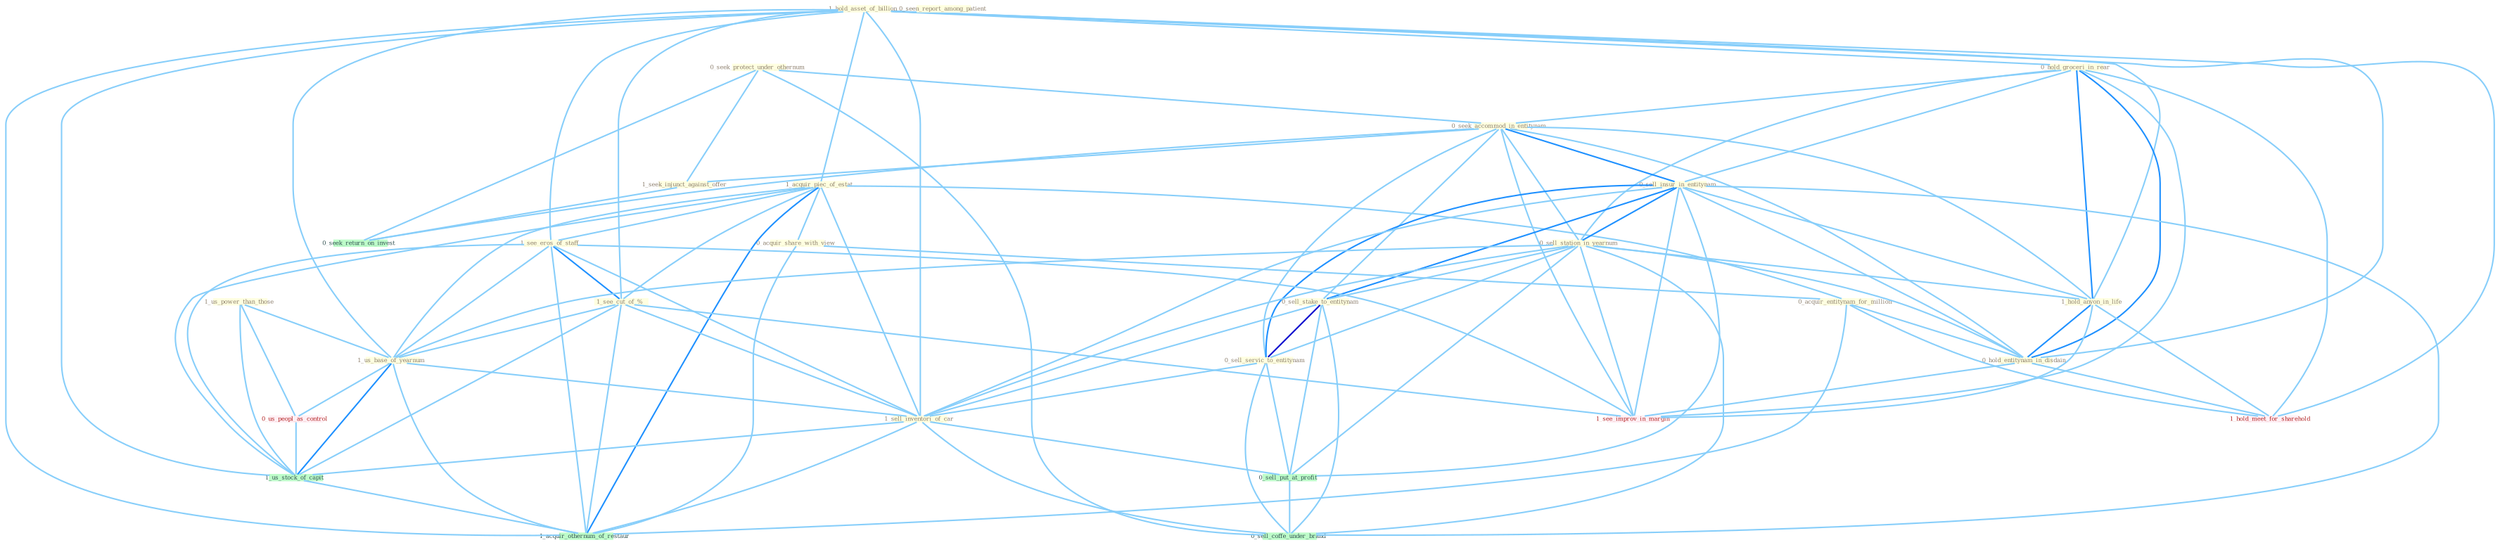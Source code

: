 Graph G{ 
    node
    [shape=polygon,style=filled,width=.5,height=.06,color="#BDFCC9",fixedsize=true,fontsize=4,
    fontcolor="#2f4f4f"];
    {node
    [color="#ffffe0", fontcolor="#8b7d6b"] "0_seek_protect_under_othernum " "1_hold_asset_of_billion " "1_acquir_piec_of_estat " "0_hold_groceri_in_rear " "0_seek_accommod_in_entitynam " "0_sell_insur_in_entitynam " "0_seen_report_among_patient " "1_see_eros_of_staff " "0_sell_station_in_yearnum " "1_seek_injunct_against_offer " "0_sell_stake_to_entitynam " "0_acquir_share_with_view " "0_sell_servic_to_entitynam " "0_acquir_entitynam_for_million " "1_hold_anyon_in_life " "1_us_power_than_those " "1_see_cut_of_% " "1_us_base_of_yearnum " "1_sell_inventori_of_car " "0_hold_entitynam_in_disdain "}
{node [color="#fff0f5", fontcolor="#b22222"] "0_us_peopl_as_control " "1_see_improv_in_margin " "1_hold_meet_for_sharehold "}
edge [color="#B0E2FF"];

	"0_seek_protect_under_othernum " -- "0_seek_accommod_in_entitynam " [w="1", color="#87cefa" ];
	"0_seek_protect_under_othernum " -- "1_seek_injunct_against_offer " [w="1", color="#87cefa" ];
	"0_seek_protect_under_othernum " -- "0_seek_return_on_invest " [w="1", color="#87cefa" ];
	"0_seek_protect_under_othernum " -- "0_sell_coffe_under_brand " [w="1", color="#87cefa" ];
	"1_hold_asset_of_billion " -- "1_acquir_piec_of_estat " [w="1", color="#87cefa" ];
	"1_hold_asset_of_billion " -- "0_hold_groceri_in_rear " [w="1", color="#87cefa" ];
	"1_hold_asset_of_billion " -- "1_see_eros_of_staff " [w="1", color="#87cefa" ];
	"1_hold_asset_of_billion " -- "1_hold_anyon_in_life " [w="1", color="#87cefa" ];
	"1_hold_asset_of_billion " -- "1_see_cut_of_% " [w="1", color="#87cefa" ];
	"1_hold_asset_of_billion " -- "1_us_base_of_yearnum " [w="1", color="#87cefa" ];
	"1_hold_asset_of_billion " -- "1_sell_inventori_of_car " [w="1", color="#87cefa" ];
	"1_hold_asset_of_billion " -- "0_hold_entitynam_in_disdain " [w="1", color="#87cefa" ];
	"1_hold_asset_of_billion " -- "1_us_stock_of_capit " [w="1", color="#87cefa" ];
	"1_hold_asset_of_billion " -- "1_hold_meet_for_sharehold " [w="1", color="#87cefa" ];
	"1_hold_asset_of_billion " -- "1_acquir_othernum_of_restaur " [w="1", color="#87cefa" ];
	"1_acquir_piec_of_estat " -- "1_see_eros_of_staff " [w="1", color="#87cefa" ];
	"1_acquir_piec_of_estat " -- "0_acquir_share_with_view " [w="1", color="#87cefa" ];
	"1_acquir_piec_of_estat " -- "0_acquir_entitynam_for_million " [w="1", color="#87cefa" ];
	"1_acquir_piec_of_estat " -- "1_see_cut_of_% " [w="1", color="#87cefa" ];
	"1_acquir_piec_of_estat " -- "1_us_base_of_yearnum " [w="1", color="#87cefa" ];
	"1_acquir_piec_of_estat " -- "1_sell_inventori_of_car " [w="1", color="#87cefa" ];
	"1_acquir_piec_of_estat " -- "1_us_stock_of_capit " [w="1", color="#87cefa" ];
	"1_acquir_piec_of_estat " -- "1_acquir_othernum_of_restaur " [w="2", color="#1e90ff" , len=0.8];
	"0_hold_groceri_in_rear " -- "0_seek_accommod_in_entitynam " [w="1", color="#87cefa" ];
	"0_hold_groceri_in_rear " -- "0_sell_insur_in_entitynam " [w="1", color="#87cefa" ];
	"0_hold_groceri_in_rear " -- "0_sell_station_in_yearnum " [w="1", color="#87cefa" ];
	"0_hold_groceri_in_rear " -- "1_hold_anyon_in_life " [w="2", color="#1e90ff" , len=0.8];
	"0_hold_groceri_in_rear " -- "0_hold_entitynam_in_disdain " [w="2", color="#1e90ff" , len=0.8];
	"0_hold_groceri_in_rear " -- "1_see_improv_in_margin " [w="1", color="#87cefa" ];
	"0_hold_groceri_in_rear " -- "1_hold_meet_for_sharehold " [w="1", color="#87cefa" ];
	"0_seek_accommod_in_entitynam " -- "0_sell_insur_in_entitynam " [w="2", color="#1e90ff" , len=0.8];
	"0_seek_accommod_in_entitynam " -- "0_sell_station_in_yearnum " [w="1", color="#87cefa" ];
	"0_seek_accommod_in_entitynam " -- "1_seek_injunct_against_offer " [w="1", color="#87cefa" ];
	"0_seek_accommod_in_entitynam " -- "0_sell_stake_to_entitynam " [w="1", color="#87cefa" ];
	"0_seek_accommod_in_entitynam " -- "0_sell_servic_to_entitynam " [w="1", color="#87cefa" ];
	"0_seek_accommod_in_entitynam " -- "1_hold_anyon_in_life " [w="1", color="#87cefa" ];
	"0_seek_accommod_in_entitynam " -- "0_hold_entitynam_in_disdain " [w="1", color="#87cefa" ];
	"0_seek_accommod_in_entitynam " -- "0_seek_return_on_invest " [w="1", color="#87cefa" ];
	"0_seek_accommod_in_entitynam " -- "1_see_improv_in_margin " [w="1", color="#87cefa" ];
	"0_sell_insur_in_entitynam " -- "0_sell_station_in_yearnum " [w="2", color="#1e90ff" , len=0.8];
	"0_sell_insur_in_entitynam " -- "0_sell_stake_to_entitynam " [w="2", color="#1e90ff" , len=0.8];
	"0_sell_insur_in_entitynam " -- "0_sell_servic_to_entitynam " [w="2", color="#1e90ff" , len=0.8];
	"0_sell_insur_in_entitynam " -- "1_hold_anyon_in_life " [w="1", color="#87cefa" ];
	"0_sell_insur_in_entitynam " -- "1_sell_inventori_of_car " [w="1", color="#87cefa" ];
	"0_sell_insur_in_entitynam " -- "0_hold_entitynam_in_disdain " [w="1", color="#87cefa" ];
	"0_sell_insur_in_entitynam " -- "0_sell_put_at_profit " [w="1", color="#87cefa" ];
	"0_sell_insur_in_entitynam " -- "1_see_improv_in_margin " [w="1", color="#87cefa" ];
	"0_sell_insur_in_entitynam " -- "0_sell_coffe_under_brand " [w="1", color="#87cefa" ];
	"1_see_eros_of_staff " -- "1_see_cut_of_% " [w="2", color="#1e90ff" , len=0.8];
	"1_see_eros_of_staff " -- "1_us_base_of_yearnum " [w="1", color="#87cefa" ];
	"1_see_eros_of_staff " -- "1_sell_inventori_of_car " [w="1", color="#87cefa" ];
	"1_see_eros_of_staff " -- "1_us_stock_of_capit " [w="1", color="#87cefa" ];
	"1_see_eros_of_staff " -- "1_see_improv_in_margin " [w="1", color="#87cefa" ];
	"1_see_eros_of_staff " -- "1_acquir_othernum_of_restaur " [w="1", color="#87cefa" ];
	"0_sell_station_in_yearnum " -- "0_sell_stake_to_entitynam " [w="1", color="#87cefa" ];
	"0_sell_station_in_yearnum " -- "0_sell_servic_to_entitynam " [w="1", color="#87cefa" ];
	"0_sell_station_in_yearnum " -- "1_hold_anyon_in_life " [w="1", color="#87cefa" ];
	"0_sell_station_in_yearnum " -- "1_us_base_of_yearnum " [w="1", color="#87cefa" ];
	"0_sell_station_in_yearnum " -- "1_sell_inventori_of_car " [w="1", color="#87cefa" ];
	"0_sell_station_in_yearnum " -- "0_hold_entitynam_in_disdain " [w="1", color="#87cefa" ];
	"0_sell_station_in_yearnum " -- "0_sell_put_at_profit " [w="1", color="#87cefa" ];
	"0_sell_station_in_yearnum " -- "1_see_improv_in_margin " [w="1", color="#87cefa" ];
	"0_sell_station_in_yearnum " -- "0_sell_coffe_under_brand " [w="1", color="#87cefa" ];
	"1_seek_injunct_against_offer " -- "0_seek_return_on_invest " [w="1", color="#87cefa" ];
	"0_sell_stake_to_entitynam " -- "0_sell_servic_to_entitynam " [w="3", color="#0000cd" , len=0.6];
	"0_sell_stake_to_entitynam " -- "1_sell_inventori_of_car " [w="1", color="#87cefa" ];
	"0_sell_stake_to_entitynam " -- "0_sell_put_at_profit " [w="1", color="#87cefa" ];
	"0_sell_stake_to_entitynam " -- "0_sell_coffe_under_brand " [w="1", color="#87cefa" ];
	"0_acquir_share_with_view " -- "0_acquir_entitynam_for_million " [w="1", color="#87cefa" ];
	"0_acquir_share_with_view " -- "1_acquir_othernum_of_restaur " [w="1", color="#87cefa" ];
	"0_sell_servic_to_entitynam " -- "1_sell_inventori_of_car " [w="1", color="#87cefa" ];
	"0_sell_servic_to_entitynam " -- "0_sell_put_at_profit " [w="1", color="#87cefa" ];
	"0_sell_servic_to_entitynam " -- "0_sell_coffe_under_brand " [w="1", color="#87cefa" ];
	"0_acquir_entitynam_for_million " -- "0_hold_entitynam_in_disdain " [w="1", color="#87cefa" ];
	"0_acquir_entitynam_for_million " -- "1_hold_meet_for_sharehold " [w="1", color="#87cefa" ];
	"0_acquir_entitynam_for_million " -- "1_acquir_othernum_of_restaur " [w="1", color="#87cefa" ];
	"1_hold_anyon_in_life " -- "0_hold_entitynam_in_disdain " [w="2", color="#1e90ff" , len=0.8];
	"1_hold_anyon_in_life " -- "1_see_improv_in_margin " [w="1", color="#87cefa" ];
	"1_hold_anyon_in_life " -- "1_hold_meet_for_sharehold " [w="1", color="#87cefa" ];
	"1_us_power_than_those " -- "1_us_base_of_yearnum " [w="1", color="#87cefa" ];
	"1_us_power_than_those " -- "0_us_peopl_as_control " [w="1", color="#87cefa" ];
	"1_us_power_than_those " -- "1_us_stock_of_capit " [w="1", color="#87cefa" ];
	"1_see_cut_of_% " -- "1_us_base_of_yearnum " [w="1", color="#87cefa" ];
	"1_see_cut_of_% " -- "1_sell_inventori_of_car " [w="1", color="#87cefa" ];
	"1_see_cut_of_% " -- "1_us_stock_of_capit " [w="1", color="#87cefa" ];
	"1_see_cut_of_% " -- "1_see_improv_in_margin " [w="1", color="#87cefa" ];
	"1_see_cut_of_% " -- "1_acquir_othernum_of_restaur " [w="1", color="#87cefa" ];
	"1_us_base_of_yearnum " -- "1_sell_inventori_of_car " [w="1", color="#87cefa" ];
	"1_us_base_of_yearnum " -- "0_us_peopl_as_control " [w="1", color="#87cefa" ];
	"1_us_base_of_yearnum " -- "1_us_stock_of_capit " [w="2", color="#1e90ff" , len=0.8];
	"1_us_base_of_yearnum " -- "1_acquir_othernum_of_restaur " [w="1", color="#87cefa" ];
	"1_sell_inventori_of_car " -- "0_sell_put_at_profit " [w="1", color="#87cefa" ];
	"1_sell_inventori_of_car " -- "1_us_stock_of_capit " [w="1", color="#87cefa" ];
	"1_sell_inventori_of_car " -- "0_sell_coffe_under_brand " [w="1", color="#87cefa" ];
	"1_sell_inventori_of_car " -- "1_acquir_othernum_of_restaur " [w="1", color="#87cefa" ];
	"0_hold_entitynam_in_disdain " -- "1_see_improv_in_margin " [w="1", color="#87cefa" ];
	"0_hold_entitynam_in_disdain " -- "1_hold_meet_for_sharehold " [w="1", color="#87cefa" ];
	"0_us_peopl_as_control " -- "1_us_stock_of_capit " [w="1", color="#87cefa" ];
	"0_sell_put_at_profit " -- "0_sell_coffe_under_brand " [w="1", color="#87cefa" ];
	"1_us_stock_of_capit " -- "1_acquir_othernum_of_restaur " [w="1", color="#87cefa" ];
}